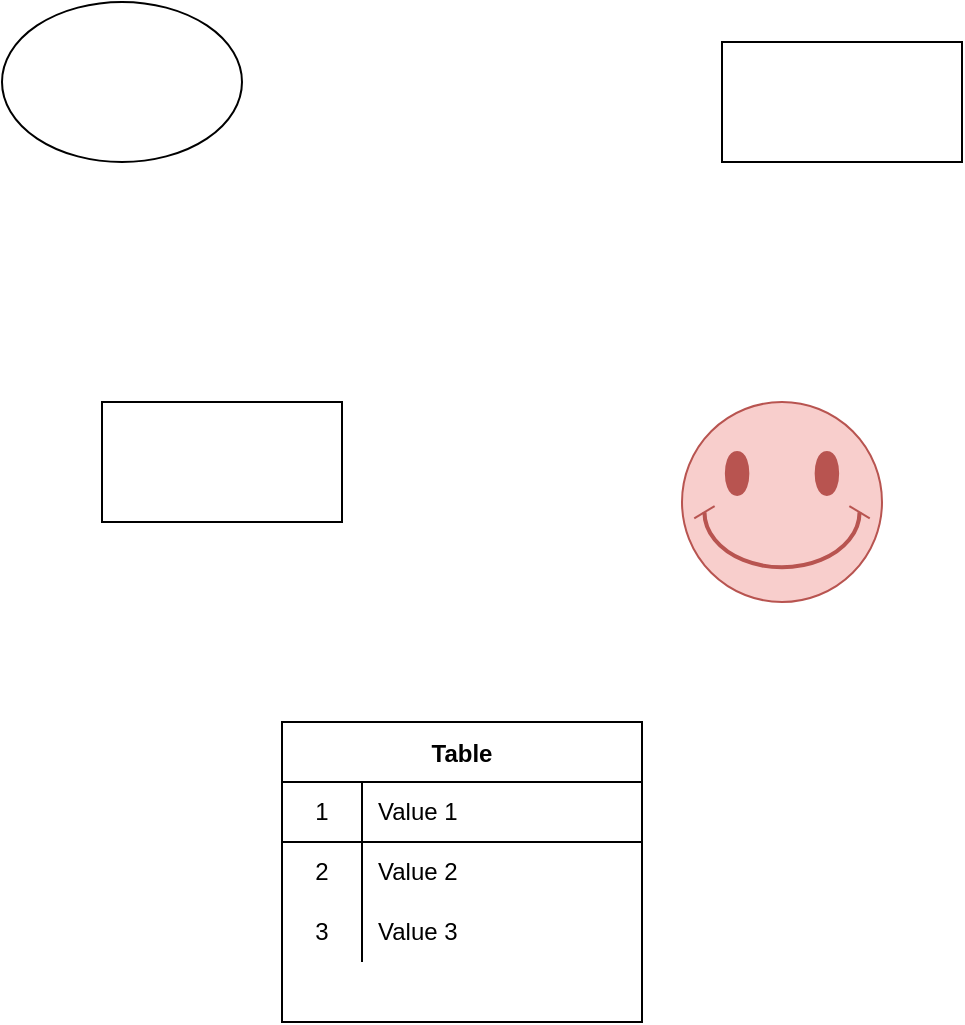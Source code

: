 <mxfile version="15.3.0" type="github">
  <diagram id="RQpe8hC9P832XJwOYQQh" name="Page-1">
    <mxGraphModel dx="1426" dy="794" grid="1" gridSize="10" guides="1" tooltips="1" connect="1" arrows="1" fold="1" page="1" pageScale="1" pageWidth="827" pageHeight="1169" math="0" shadow="0">
      <root>
        <mxCell id="0" />
        <mxCell id="1" parent="0" />
        <mxCell id="ON_fJ1UL95UgL0_9rNI5-1" value="" style="ellipse;whiteSpace=wrap;html=1;" vertex="1" parent="1">
          <mxGeometry x="170" y="220" width="120" height="80" as="geometry" />
        </mxCell>
        <mxCell id="ON_fJ1UL95UgL0_9rNI5-2" value="" style="shape=trapezoid;perimeter=trapezoidPerimeter;whiteSpace=wrap;html=1;fixedSize=1;size=-10;" vertex="1" parent="1">
          <mxGeometry x="220" y="420" width="120" height="60" as="geometry" />
        </mxCell>
        <mxCell id="ON_fJ1UL95UgL0_9rNI5-3" value="" style="shape=process;whiteSpace=wrap;html=1;backgroundOutline=1;size=0;" vertex="1" parent="1">
          <mxGeometry x="530" y="240" width="120" height="60" as="geometry" />
        </mxCell>
        <mxCell id="ON_fJ1UL95UgL0_9rNI5-4" value="Table" style="shape=table;startSize=30;container=1;collapsible=0;childLayout=tableLayout;fixedRows=1;rowLines=0;fontStyle=1;align=center;pointerEvents=1;" vertex="1" parent="1">
          <mxGeometry x="310" y="580" width="180" height="150" as="geometry" />
        </mxCell>
        <mxCell id="ON_fJ1UL95UgL0_9rNI5-5" value="" style="shape=partialRectangle;html=1;whiteSpace=wrap;collapsible=0;dropTarget=0;pointerEvents=1;fillColor=none;top=0;left=0;bottom=1;right=0;points=[[0,0.5],[1,0.5]];portConstraint=eastwest;" vertex="1" parent="ON_fJ1UL95UgL0_9rNI5-4">
          <mxGeometry y="30" width="180" height="30" as="geometry" />
        </mxCell>
        <mxCell id="ON_fJ1UL95UgL0_9rNI5-6" value="1" style="shape=partialRectangle;html=1;whiteSpace=wrap;connectable=0;fillColor=none;top=0;left=0;bottom=0;right=0;overflow=hidden;pointerEvents=1;" vertex="1" parent="ON_fJ1UL95UgL0_9rNI5-5">
          <mxGeometry width="40" height="30" as="geometry">
            <mxRectangle width="40" height="30" as="alternateBounds" />
          </mxGeometry>
        </mxCell>
        <mxCell id="ON_fJ1UL95UgL0_9rNI5-7" value="Value 1" style="shape=partialRectangle;html=1;whiteSpace=wrap;connectable=0;fillColor=none;top=0;left=0;bottom=0;right=0;align=left;spacingLeft=6;overflow=hidden;pointerEvents=1;" vertex="1" parent="ON_fJ1UL95UgL0_9rNI5-5">
          <mxGeometry x="40" width="140" height="30" as="geometry">
            <mxRectangle width="140" height="30" as="alternateBounds" />
          </mxGeometry>
        </mxCell>
        <mxCell id="ON_fJ1UL95UgL0_9rNI5-8" value="" style="shape=partialRectangle;html=1;whiteSpace=wrap;collapsible=0;dropTarget=0;pointerEvents=1;fillColor=none;top=0;left=0;bottom=0;right=0;points=[[0,0.5],[1,0.5]];portConstraint=eastwest;" vertex="1" parent="ON_fJ1UL95UgL0_9rNI5-4">
          <mxGeometry y="60" width="180" height="30" as="geometry" />
        </mxCell>
        <mxCell id="ON_fJ1UL95UgL0_9rNI5-9" value="2" style="shape=partialRectangle;html=1;whiteSpace=wrap;connectable=0;fillColor=none;top=0;left=0;bottom=0;right=0;overflow=hidden;pointerEvents=1;" vertex="1" parent="ON_fJ1UL95UgL0_9rNI5-8">
          <mxGeometry width="40" height="30" as="geometry">
            <mxRectangle width="40" height="30" as="alternateBounds" />
          </mxGeometry>
        </mxCell>
        <mxCell id="ON_fJ1UL95UgL0_9rNI5-10" value="Value 2" style="shape=partialRectangle;html=1;whiteSpace=wrap;connectable=0;fillColor=none;top=0;left=0;bottom=0;right=0;align=left;spacingLeft=6;overflow=hidden;pointerEvents=1;" vertex="1" parent="ON_fJ1UL95UgL0_9rNI5-8">
          <mxGeometry x="40" width="140" height="30" as="geometry">
            <mxRectangle width="140" height="30" as="alternateBounds" />
          </mxGeometry>
        </mxCell>
        <mxCell id="ON_fJ1UL95UgL0_9rNI5-11" value="" style="shape=partialRectangle;html=1;whiteSpace=wrap;collapsible=0;dropTarget=0;pointerEvents=1;fillColor=none;top=0;left=0;bottom=0;right=0;points=[[0,0.5],[1,0.5]];portConstraint=eastwest;" vertex="1" parent="ON_fJ1UL95UgL0_9rNI5-4">
          <mxGeometry y="90" width="180" height="30" as="geometry" />
        </mxCell>
        <mxCell id="ON_fJ1UL95UgL0_9rNI5-12" value="3" style="shape=partialRectangle;html=1;whiteSpace=wrap;connectable=0;fillColor=none;top=0;left=0;bottom=0;right=0;overflow=hidden;pointerEvents=1;" vertex="1" parent="ON_fJ1UL95UgL0_9rNI5-11">
          <mxGeometry width="40" height="30" as="geometry">
            <mxRectangle width="40" height="30" as="alternateBounds" />
          </mxGeometry>
        </mxCell>
        <mxCell id="ON_fJ1UL95UgL0_9rNI5-13" value="Value 3" style="shape=partialRectangle;html=1;whiteSpace=wrap;connectable=0;fillColor=none;top=0;left=0;bottom=0;right=0;align=left;spacingLeft=6;overflow=hidden;pointerEvents=1;" vertex="1" parent="ON_fJ1UL95UgL0_9rNI5-11">
          <mxGeometry x="40" width="140" height="30" as="geometry">
            <mxRectangle width="140" height="30" as="alternateBounds" />
          </mxGeometry>
        </mxCell>
        <mxCell id="ON_fJ1UL95UgL0_9rNI5-14" value="" style="verticalLabelPosition=bottom;verticalAlign=top;html=1;shape=mxgraph.basic.smiley;fillColor=#f8cecc;strokeColor=#b85450;" vertex="1" parent="1">
          <mxGeometry x="510" y="420" width="100" height="100" as="geometry" />
        </mxCell>
      </root>
    </mxGraphModel>
  </diagram>
</mxfile>
